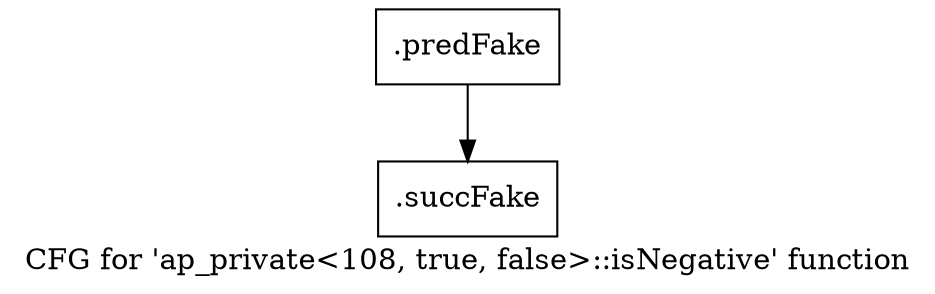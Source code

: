 digraph "CFG for 'ap_private\<108, true, false\>::isNegative' function" {
	label="CFG for 'ap_private\<108, true, false\>::isNegative' function";

	Node0x5b82050 [shape=record,filename="",linenumber="",label="{.predFake}"];
	Node0x5b82050 -> Node0x6127a60[ callList="" memoryops="" filename="/mnt/xilinx/Vitis_HLS/2021.2/include/etc/ap_private.h" execusionnum="16"];
	Node0x6127a60 [shape=record,filename="/mnt/xilinx/Vitis_HLS/2021.2/include/etc/ap_private.h",linenumber="4572",label="{.succFake}"];
}
